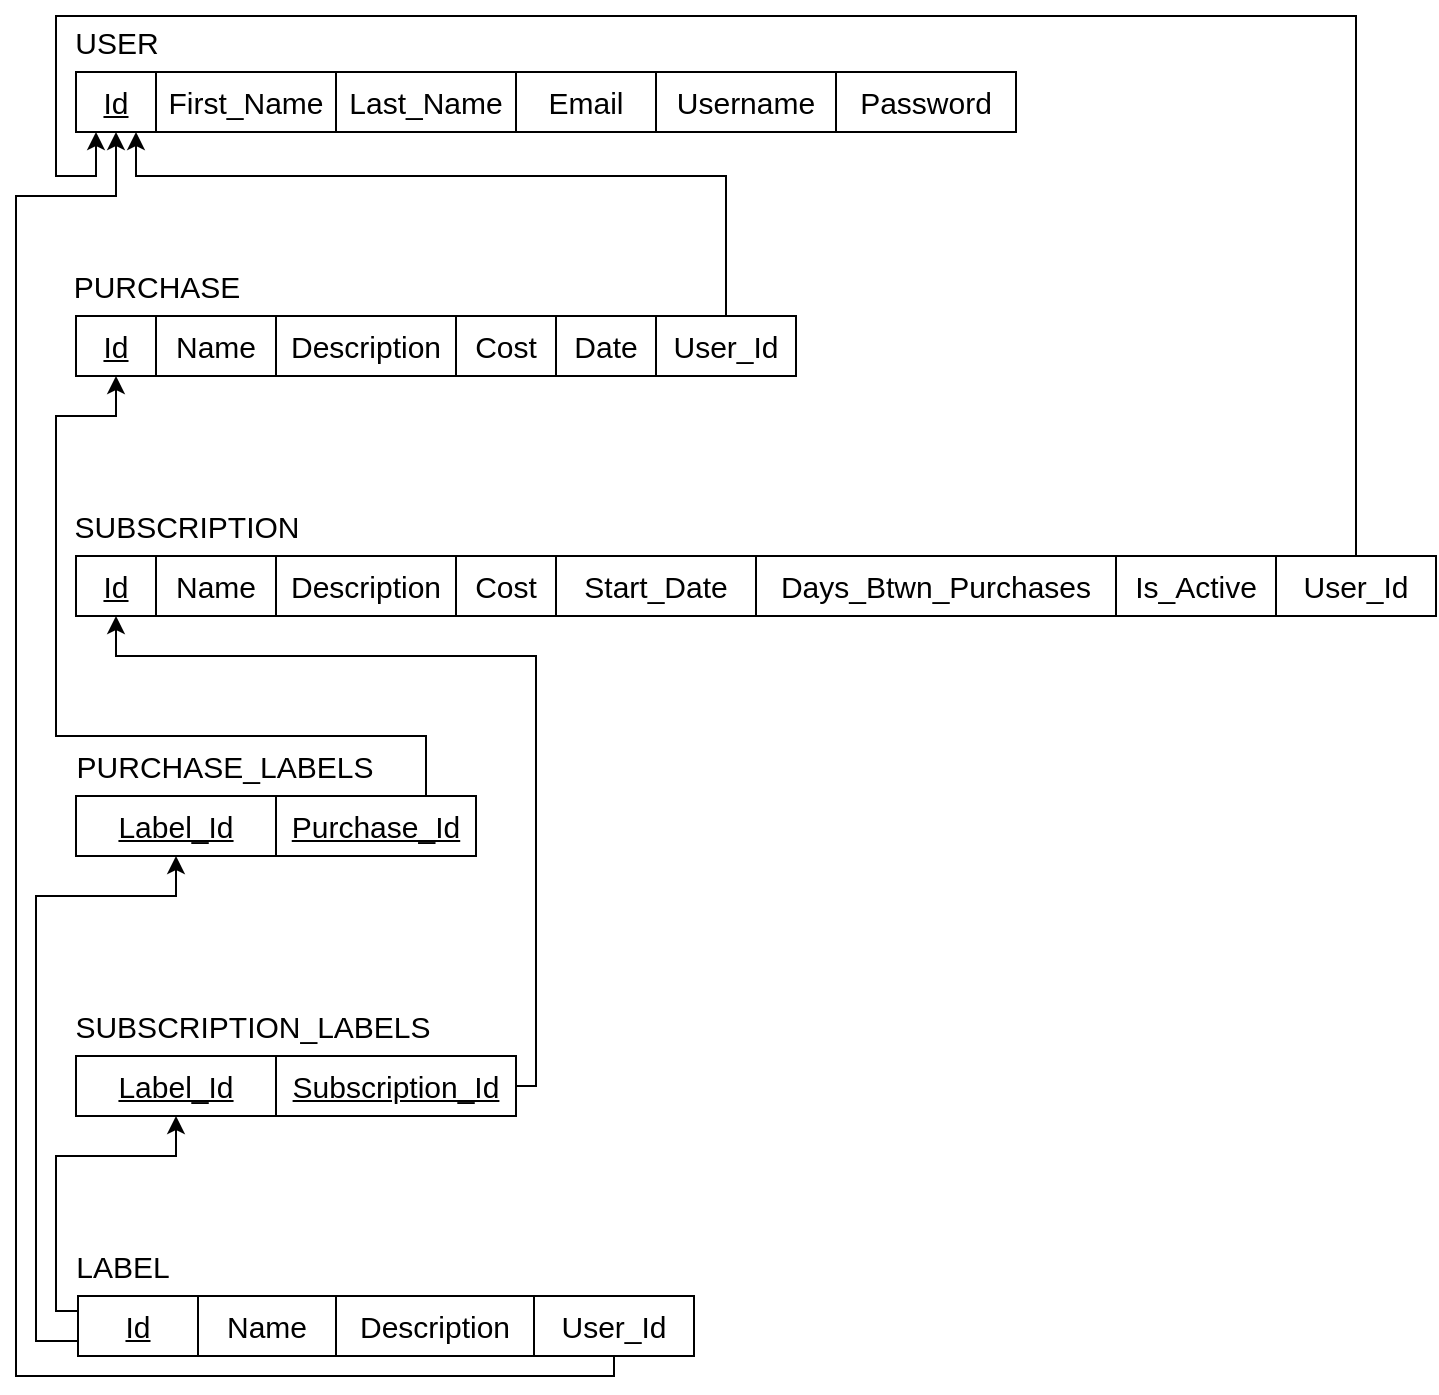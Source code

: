 <mxfile version="24.0.5" type="device">
  <diagram name="Page-1" id="kqHMZfuuE0xXcqHqCBbC">
    <mxGraphModel dx="1006" dy="759" grid="1" gridSize="10" guides="1" tooltips="1" connect="1" arrows="1" fold="1" page="1" pageScale="1" pageWidth="850" pageHeight="1100" math="0" shadow="0">
      <root>
        <mxCell id="0" />
        <mxCell id="1" parent="0" />
        <mxCell id="nylxycaKdVDgag3TmVcl-1" value="&lt;font style=&quot;font-size: 15px;&quot;&gt;USER&lt;/font&gt;" style="text;html=1;align=center;verticalAlign=middle;resizable=0;points=[];autosize=1;strokeColor=none;fillColor=none;" parent="1" vertex="1">
          <mxGeometry x="355" y="128" width="70" height="30" as="geometry" />
        </mxCell>
        <mxCell id="nylxycaKdVDgag3TmVcl-2" value="&lt;font style=&quot;font-size: 15px;&quot;&gt;&lt;u&gt;Id&lt;/u&gt;&lt;/font&gt;" style="rounded=0;whiteSpace=wrap;html=1;" parent="1" vertex="1">
          <mxGeometry x="370" y="158" width="40" height="30" as="geometry" />
        </mxCell>
        <mxCell id="nylxycaKdVDgag3TmVcl-3" value="&lt;font style=&quot;font-size: 15px;&quot;&gt;First_Name&lt;/font&gt;" style="rounded=0;whiteSpace=wrap;html=1;" parent="1" vertex="1">
          <mxGeometry x="410" y="158" width="90" height="30" as="geometry" />
        </mxCell>
        <mxCell id="nylxycaKdVDgag3TmVcl-4" value="&lt;font style=&quot;font-size: 15px;&quot;&gt;Last_Name&lt;/font&gt;" style="rounded=0;whiteSpace=wrap;html=1;" parent="1" vertex="1">
          <mxGeometry x="500" y="158" width="90" height="30" as="geometry" />
        </mxCell>
        <mxCell id="nylxycaKdVDgag3TmVcl-5" value="&lt;font style=&quot;font-size: 15px;&quot;&gt;Username&lt;/font&gt;" style="rounded=0;whiteSpace=wrap;html=1;" parent="1" vertex="1">
          <mxGeometry x="660" y="158" width="90" height="30" as="geometry" />
        </mxCell>
        <mxCell id="nylxycaKdVDgag3TmVcl-6" value="&lt;font style=&quot;font-size: 15px;&quot;&gt;Password&lt;/font&gt;" style="rounded=0;whiteSpace=wrap;html=1;" parent="1" vertex="1">
          <mxGeometry x="750" y="158" width="90" height="30" as="geometry" />
        </mxCell>
        <mxCell id="nylxycaKdVDgag3TmVcl-7" value="&lt;font style=&quot;font-size: 15px;&quot;&gt;PURCHASE&lt;/font&gt;" style="text;html=1;align=center;verticalAlign=middle;resizable=0;points=[];autosize=1;strokeColor=none;fillColor=none;" parent="1" vertex="1">
          <mxGeometry x="355" y="250" width="110" height="30" as="geometry" />
        </mxCell>
        <mxCell id="nylxycaKdVDgag3TmVcl-8" value="&lt;font style=&quot;font-size: 15px;&quot;&gt;SUBSCRIPTION&lt;/font&gt;" style="text;html=1;align=center;verticalAlign=middle;resizable=0;points=[];autosize=1;strokeColor=none;fillColor=none;" parent="1" vertex="1">
          <mxGeometry x="355" y="370" width="140" height="30" as="geometry" />
        </mxCell>
        <mxCell id="nylxycaKdVDgag3TmVcl-9" value="&lt;font style=&quot;font-size: 15px;&quot;&gt;LABEL&lt;/font&gt;" style="text;html=1;align=center;verticalAlign=middle;resizable=0;points=[];autosize=1;strokeColor=none;fillColor=none;" parent="1" vertex="1">
          <mxGeometry x="358" y="740" width="70" height="30" as="geometry" />
        </mxCell>
        <mxCell id="nylxycaKdVDgag3TmVcl-10" value="&lt;font style=&quot;font-size: 15px;&quot;&gt;&lt;u&gt;Id&lt;/u&gt;&lt;/font&gt;" style="rounded=0;whiteSpace=wrap;html=1;" parent="1" vertex="1">
          <mxGeometry x="370" y="280" width="40" height="30" as="geometry" />
        </mxCell>
        <mxCell id="nylxycaKdVDgag3TmVcl-11" value="&lt;font style=&quot;font-size: 15px;&quot;&gt;Name&lt;/font&gt;" style="rounded=0;whiteSpace=wrap;html=1;" parent="1" vertex="1">
          <mxGeometry x="410" y="280" width="60" height="30" as="geometry" />
        </mxCell>
        <mxCell id="nylxycaKdVDgag3TmVcl-12" value="&lt;font style=&quot;font-size: 15px;&quot;&gt;Description&lt;/font&gt;" style="rounded=0;whiteSpace=wrap;html=1;" parent="1" vertex="1">
          <mxGeometry x="470" y="280" width="90" height="30" as="geometry" />
        </mxCell>
        <mxCell id="nylxycaKdVDgag3TmVcl-13" value="&lt;font style=&quot;font-size: 15px;&quot;&gt;Cost&lt;/font&gt;" style="rounded=0;whiteSpace=wrap;html=1;" parent="1" vertex="1">
          <mxGeometry x="560" y="280" width="50" height="30" as="geometry" />
        </mxCell>
        <mxCell id="nylxycaKdVDgag3TmVcl-14" value="&lt;font style=&quot;font-size: 15px;&quot;&gt;Date&lt;/font&gt;" style="rounded=0;whiteSpace=wrap;html=1;" parent="1" vertex="1">
          <mxGeometry x="610" y="280" width="50" height="30" as="geometry" />
        </mxCell>
        <mxCell id="nylxycaKdVDgag3TmVcl-36" style="edgeStyle=orthogonalEdgeStyle;rounded=0;orthogonalLoop=1;jettySize=auto;html=1;exitX=0;exitY=0.25;exitDx=0;exitDy=0;" parent="1" source="nylxycaKdVDgag3TmVcl-15" target="nylxycaKdVDgag3TmVcl-34" edge="1">
          <mxGeometry relative="1" as="geometry">
            <mxPoint x="320" y="810" as="sourcePoint" />
            <Array as="points">
              <mxPoint x="360" y="778" />
              <mxPoint x="360" y="700" />
              <mxPoint x="420" y="700" />
            </Array>
          </mxGeometry>
        </mxCell>
        <mxCell id="nylxycaKdVDgag3TmVcl-37" style="edgeStyle=orthogonalEdgeStyle;rounded=0;orthogonalLoop=1;jettySize=auto;html=1;entryX=0.5;entryY=1;entryDx=0;entryDy=0;exitX=0;exitY=0.75;exitDx=0;exitDy=0;" parent="1" source="nylxycaKdVDgag3TmVcl-15" target="nylxycaKdVDgag3TmVcl-32" edge="1">
          <mxGeometry relative="1" as="geometry">
            <Array as="points">
              <mxPoint x="350" y="793" />
              <mxPoint x="350" y="570" />
              <mxPoint x="420" y="570" />
            </Array>
          </mxGeometry>
        </mxCell>
        <mxCell id="nylxycaKdVDgag3TmVcl-15" value="&lt;font style=&quot;font-size: 15px;&quot;&gt;&lt;u&gt;Id&lt;/u&gt;&lt;/font&gt;" style="rounded=0;whiteSpace=wrap;html=1;" parent="1" vertex="1">
          <mxGeometry x="371" y="770" width="60" height="30" as="geometry" />
        </mxCell>
        <mxCell id="nylxycaKdVDgag3TmVcl-17" value="&lt;font style=&quot;font-size: 15px;&quot;&gt;Name&lt;/font&gt;" style="rounded=0;whiteSpace=wrap;html=1;" parent="1" vertex="1">
          <mxGeometry x="431" y="770" width="69" height="30" as="geometry" />
        </mxCell>
        <mxCell id="nylxycaKdVDgag3TmVcl-18" value="&lt;font style=&quot;font-size: 15px;&quot;&gt;&lt;u&gt;Id&lt;/u&gt;&lt;/font&gt;" style="rounded=0;whiteSpace=wrap;html=1;" parent="1" vertex="1">
          <mxGeometry x="370" y="400" width="40" height="30" as="geometry" />
        </mxCell>
        <mxCell id="nylxycaKdVDgag3TmVcl-19" value="&lt;font style=&quot;font-size: 15px;&quot;&gt;Name&lt;/font&gt;" style="rounded=0;whiteSpace=wrap;html=1;" parent="1" vertex="1">
          <mxGeometry x="410" y="400" width="60" height="30" as="geometry" />
        </mxCell>
        <mxCell id="nylxycaKdVDgag3TmVcl-20" value="&lt;font style=&quot;font-size: 15px;&quot;&gt;Description&lt;/font&gt;" style="rounded=0;whiteSpace=wrap;html=1;" parent="1" vertex="1">
          <mxGeometry x="470" y="400" width="90" height="30" as="geometry" />
        </mxCell>
        <mxCell id="nylxycaKdVDgag3TmVcl-21" value="&lt;font style=&quot;font-size: 15px;&quot;&gt;Cost&lt;/font&gt;" style="rounded=0;whiteSpace=wrap;html=1;" parent="1" vertex="1">
          <mxGeometry x="560" y="400" width="50" height="30" as="geometry" />
        </mxCell>
        <mxCell id="nylxycaKdVDgag3TmVcl-22" value="&lt;font style=&quot;font-size: 15px;&quot;&gt;Start_Date&lt;/font&gt;" style="rounded=0;whiteSpace=wrap;html=1;" parent="1" vertex="1">
          <mxGeometry x="610" y="400" width="100" height="30" as="geometry" />
        </mxCell>
        <mxCell id="nylxycaKdVDgag3TmVcl-23" value="&lt;font style=&quot;font-size: 15px;&quot;&gt;Days_Btwn_Purchases&lt;/font&gt;" style="rounded=0;whiteSpace=wrap;html=1;" parent="1" vertex="1">
          <mxGeometry x="710" y="400" width="180" height="30" as="geometry" />
        </mxCell>
        <mxCell id="nylxycaKdVDgag3TmVcl-24" value="&lt;font style=&quot;font-size: 15px;&quot;&gt;Is_Active&lt;/font&gt;" style="rounded=0;whiteSpace=wrap;html=1;" parent="1" vertex="1">
          <mxGeometry x="890" y="400" width="80" height="30" as="geometry" />
        </mxCell>
        <mxCell id="nylxycaKdVDgag3TmVcl-27" style="edgeStyle=orthogonalEdgeStyle;rounded=0;orthogonalLoop=1;jettySize=auto;html=1;entryX=0.25;entryY=1;entryDx=0;entryDy=0;" parent="1" source="nylxycaKdVDgag3TmVcl-26" target="nylxycaKdVDgag3TmVcl-2" edge="1">
          <mxGeometry relative="1" as="geometry">
            <Array as="points">
              <mxPoint x="1010" y="130" />
              <mxPoint x="360" y="130" />
              <mxPoint x="360" y="210" />
              <mxPoint x="380" y="210" />
            </Array>
          </mxGeometry>
        </mxCell>
        <mxCell id="nylxycaKdVDgag3TmVcl-26" value="&lt;span style=&quot;font-size: 15px;&quot;&gt;User_Id&lt;/span&gt;" style="rounded=0;whiteSpace=wrap;html=1;" parent="1" vertex="1">
          <mxGeometry x="970" y="400" width="80" height="30" as="geometry" />
        </mxCell>
        <mxCell id="nylxycaKdVDgag3TmVcl-29" style="edgeStyle=orthogonalEdgeStyle;rounded=0;orthogonalLoop=1;jettySize=auto;html=1;entryX=0.75;entryY=1;entryDx=0;entryDy=0;" parent="1" source="nylxycaKdVDgag3TmVcl-28" target="nylxycaKdVDgag3TmVcl-2" edge="1">
          <mxGeometry relative="1" as="geometry">
            <Array as="points">
              <mxPoint x="695" y="210" />
              <mxPoint x="400" y="210" />
            </Array>
          </mxGeometry>
        </mxCell>
        <mxCell id="nylxycaKdVDgag3TmVcl-28" value="&lt;font style=&quot;font-size: 15px;&quot;&gt;User_Id&lt;/font&gt;" style="rounded=0;whiteSpace=wrap;html=1;" parent="1" vertex="1">
          <mxGeometry x="660" y="280" width="70" height="30" as="geometry" />
        </mxCell>
        <mxCell id="nylxycaKdVDgag3TmVcl-30" value="&lt;span style=&quot;font-size: 15px;&quot;&gt;PURCHASE_LABELS&lt;/span&gt;" style="text;html=1;align=center;verticalAlign=middle;resizable=0;points=[];autosize=1;strokeColor=none;fillColor=none;" parent="1" vertex="1">
          <mxGeometry x="359" y="490" width="170" height="30" as="geometry" />
        </mxCell>
        <mxCell id="nylxycaKdVDgag3TmVcl-31" value="&lt;span style=&quot;font-size: 15px;&quot;&gt;SUBSCRIPTION_LABELS&lt;/span&gt;" style="text;html=1;align=center;verticalAlign=middle;resizable=0;points=[];autosize=1;strokeColor=none;fillColor=none;" parent="1" vertex="1">
          <mxGeometry x="358" y="620" width="200" height="30" as="geometry" />
        </mxCell>
        <mxCell id="nylxycaKdVDgag3TmVcl-32" value="&lt;font style=&quot;font-size: 15px;&quot;&gt;&lt;u&gt;Label_Id&lt;/u&gt;&lt;/font&gt;" style="rounded=0;whiteSpace=wrap;html=1;" parent="1" vertex="1">
          <mxGeometry x="370" y="520" width="100" height="30" as="geometry" />
        </mxCell>
        <mxCell id="nylxycaKdVDgag3TmVcl-38" style="edgeStyle=orthogonalEdgeStyle;rounded=0;orthogonalLoop=1;jettySize=auto;html=1;entryX=0.5;entryY=1;entryDx=0;entryDy=0;exitX=0.75;exitY=0;exitDx=0;exitDy=0;" parent="1" source="nylxycaKdVDgag3TmVcl-33" target="nylxycaKdVDgag3TmVcl-10" edge="1">
          <mxGeometry relative="1" as="geometry">
            <Array as="points">
              <mxPoint x="545" y="490" />
              <mxPoint x="360" y="490" />
              <mxPoint x="360" y="330" />
              <mxPoint x="390" y="330" />
            </Array>
          </mxGeometry>
        </mxCell>
        <mxCell id="nylxycaKdVDgag3TmVcl-33" value="&lt;span style=&quot;font-size: 15px;&quot;&gt;&lt;u&gt;Purchase_Id&lt;/u&gt;&lt;/span&gt;" style="rounded=0;whiteSpace=wrap;html=1;" parent="1" vertex="1">
          <mxGeometry x="470" y="520" width="100" height="30" as="geometry" />
        </mxCell>
        <mxCell id="nylxycaKdVDgag3TmVcl-34" value="&lt;font style=&quot;font-size: 15px;&quot;&gt;&lt;u&gt;Label_Id&lt;/u&gt;&lt;/font&gt;" style="rounded=0;whiteSpace=wrap;html=1;" parent="1" vertex="1">
          <mxGeometry x="370" y="650" width="100" height="30" as="geometry" />
        </mxCell>
        <mxCell id="nylxycaKdVDgag3TmVcl-39" style="edgeStyle=orthogonalEdgeStyle;rounded=0;orthogonalLoop=1;jettySize=auto;html=1;entryX=0.5;entryY=1;entryDx=0;entryDy=0;" parent="1" source="nylxycaKdVDgag3TmVcl-35" target="nylxycaKdVDgag3TmVcl-18" edge="1">
          <mxGeometry relative="1" as="geometry">
            <Array as="points">
              <mxPoint x="600" y="665" />
              <mxPoint x="600" y="450" />
              <mxPoint x="390" y="450" />
            </Array>
          </mxGeometry>
        </mxCell>
        <mxCell id="nylxycaKdVDgag3TmVcl-35" value="&lt;font style=&quot;font-size: 15px;&quot;&gt;&lt;u&gt;Subscription_Id&lt;/u&gt;&lt;/font&gt;" style="rounded=0;whiteSpace=wrap;html=1;" parent="1" vertex="1">
          <mxGeometry x="470" y="650" width="120" height="30" as="geometry" />
        </mxCell>
        <mxCell id="InWCFX0hxfMqQEda26e6-1" value="&lt;font style=&quot;font-size: 15px;&quot;&gt;Description&lt;/font&gt;" style="rounded=0;whiteSpace=wrap;html=1;" vertex="1" parent="1">
          <mxGeometry x="500" y="770" width="99" height="30" as="geometry" />
        </mxCell>
        <mxCell id="InWCFX0hxfMqQEda26e6-3" style="edgeStyle=orthogonalEdgeStyle;rounded=0;orthogonalLoop=1;jettySize=auto;html=1;entryX=0.5;entryY=1;entryDx=0;entryDy=0;" edge="1" parent="1" source="InWCFX0hxfMqQEda26e6-2" target="nylxycaKdVDgag3TmVcl-2">
          <mxGeometry relative="1" as="geometry">
            <Array as="points">
              <mxPoint x="639" y="810" />
              <mxPoint x="340" y="810" />
              <mxPoint x="340" y="220" />
              <mxPoint x="390" y="220" />
            </Array>
          </mxGeometry>
        </mxCell>
        <mxCell id="InWCFX0hxfMqQEda26e6-2" value="&lt;font style=&quot;font-size: 15px;&quot;&gt;User_Id&lt;/font&gt;" style="rounded=0;whiteSpace=wrap;html=1;" vertex="1" parent="1">
          <mxGeometry x="599" y="770" width="80" height="30" as="geometry" />
        </mxCell>
        <mxCell id="InWCFX0hxfMqQEda26e6-4" value="&lt;font style=&quot;font-size: 15px;&quot;&gt;Email&lt;/font&gt;" style="rounded=0;whiteSpace=wrap;html=1;" vertex="1" parent="1">
          <mxGeometry x="590" y="158" width="70" height="30" as="geometry" />
        </mxCell>
      </root>
    </mxGraphModel>
  </diagram>
</mxfile>
